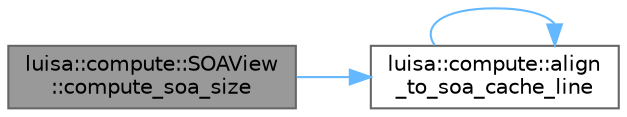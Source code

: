 digraph "luisa::compute::SOAView::compute_soa_size"
{
 // LATEX_PDF_SIZE
  bgcolor="transparent";
  edge [fontname=Helvetica,fontsize=10,labelfontname=Helvetica,labelfontsize=10];
  node [fontname=Helvetica,fontsize=10,shape=box,height=0.2,width=0.4];
  rankdir="LR";
  Node1 [id="Node000001",label="luisa::compute::SOAView\l::compute_soa_size",height=0.2,width=0.4,color="gray40", fillcolor="grey60", style="filled", fontcolor="black",tooltip=" "];
  Node1 -> Node2 [id="edge1_Node000001_Node000002",color="steelblue1",style="solid",tooltip=" "];
  Node2 [id="Node000002",label="luisa::compute::align\l_to_soa_cache_line",height=0.2,width=0.4,color="grey40", fillcolor="white", style="filled",URL="$namespaceluisa_1_1compute.html#a29bced8e52f5c9893408727873549e74",tooltip=" "];
  Node2 -> Node2 [id="edge2_Node000002_Node000002",color="steelblue1",style="solid",tooltip=" "];
}

